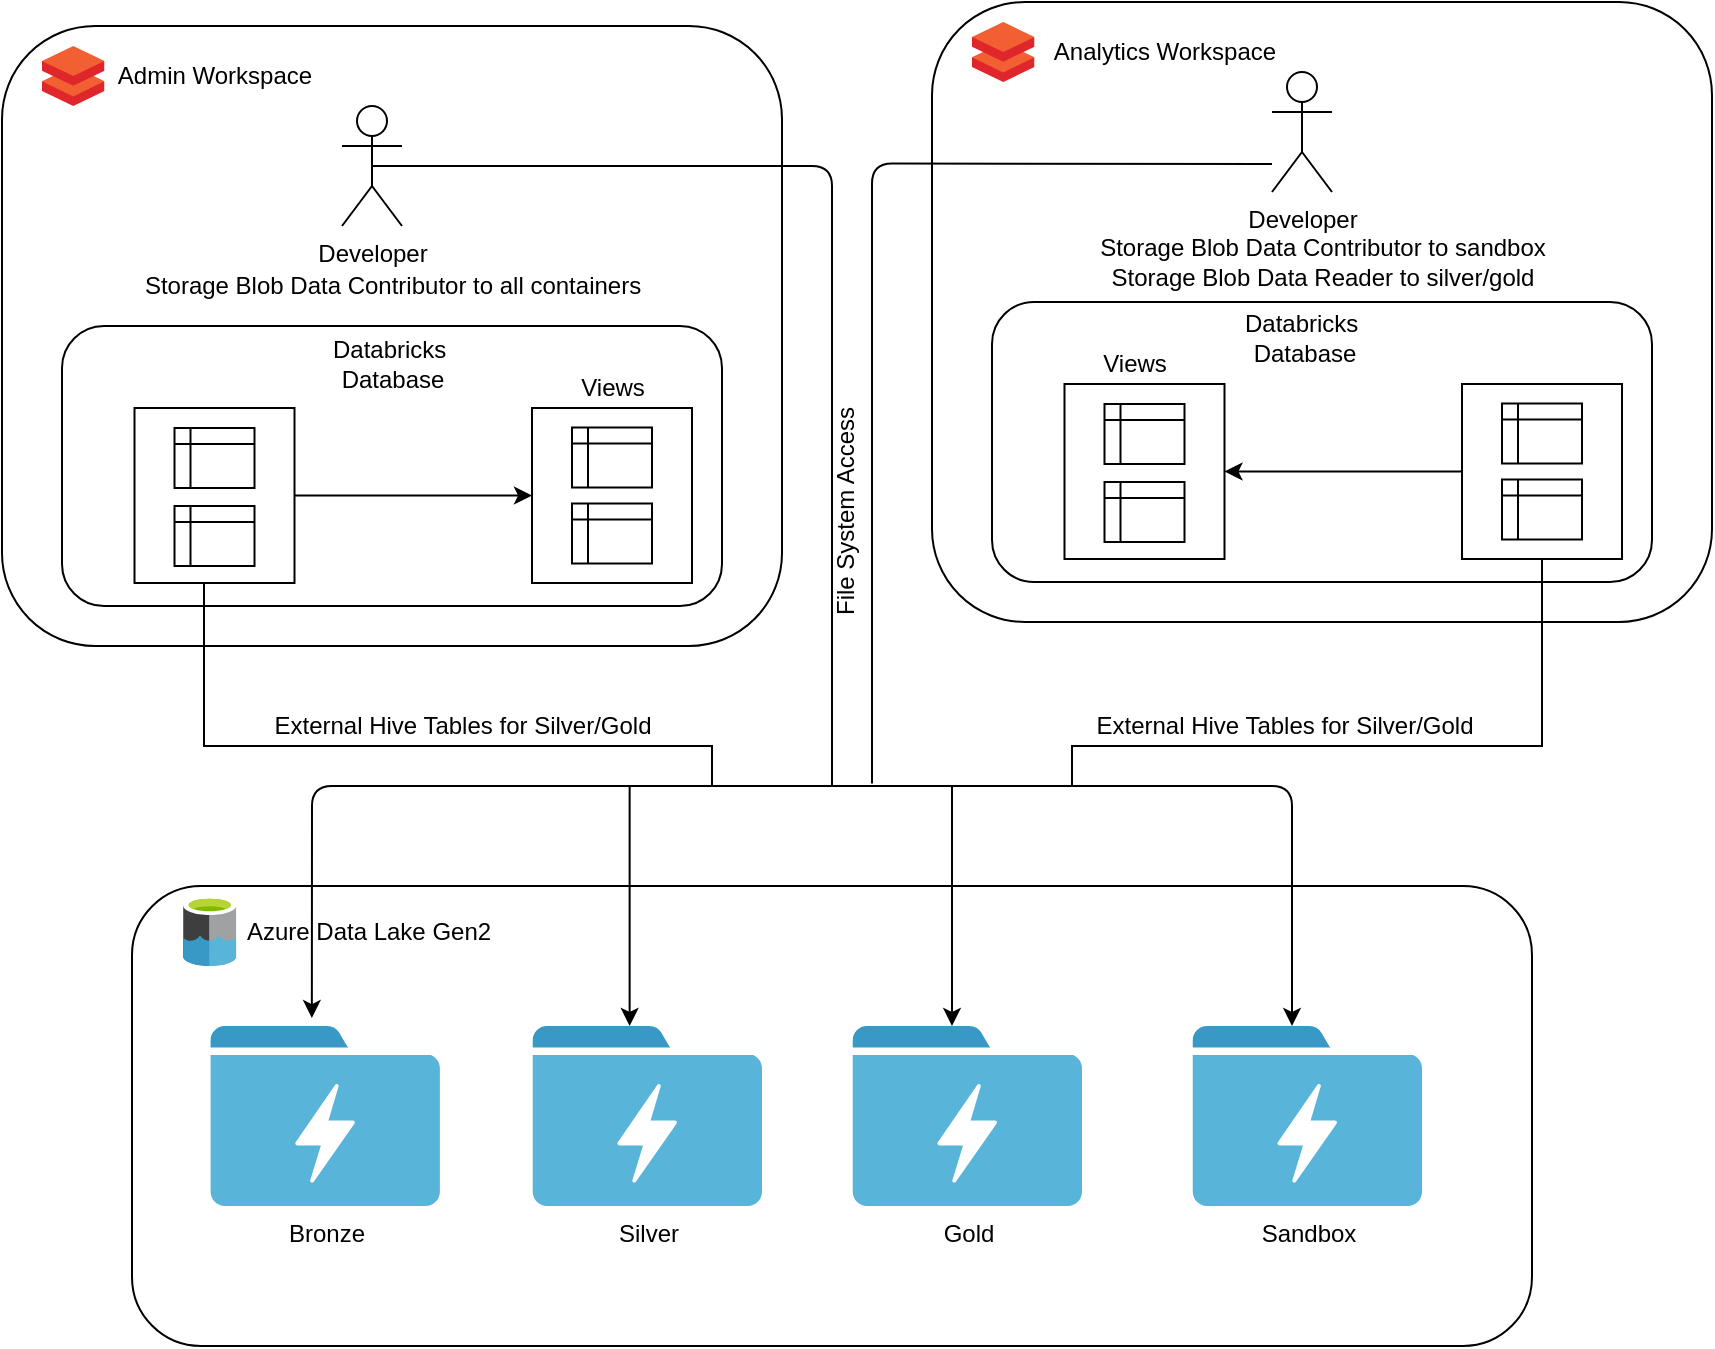 <mxfile version="13.6.6" type="device"><diagram id="Dv7FHd4BqTtyxhLGKrL5" name="Page-1"><mxGraphModel dx="1673" dy="934" grid="1" gridSize="10" guides="1" tooltips="1" connect="1" arrows="1" fold="1" page="1" pageScale="1" pageWidth="1100" pageHeight="850" math="0" shadow="0"><root><mxCell id="0"/><mxCell id="1" parent="0"/><mxCell id="vxr8_YKXQ8sqCZiA65ca-2" value="" style="rounded=1;whiteSpace=wrap;html=1;" parent="1" vertex="1"><mxGeometry x="135" y="150" width="390" height="310" as="geometry"/></mxCell><mxCell id="vxr8_YKXQ8sqCZiA65ca-3" value="" style="rounded=1;whiteSpace=wrap;html=1;" parent="1" vertex="1"><mxGeometry x="165" y="300" width="330" height="140" as="geometry"/></mxCell><mxCell id="vxr8_YKXQ8sqCZiA65ca-28" style="edgeStyle=orthogonalEdgeStyle;rounded=0;orthogonalLoop=1;jettySize=auto;html=1;exitX=0.5;exitY=1;exitDx=0;exitDy=0;endArrow=none;endFill=0;" parent="1" source="vxr8_YKXQ8sqCZiA65ca-27" edge="1"><mxGeometry relative="1" as="geometry"><mxPoint x="490" y="530" as="targetPoint"/><Array as="points"><mxPoint x="236" y="510"/><mxPoint x="490" y="510"/></Array></mxGeometry></mxCell><mxCell id="-74LzATNf0wI42xzplhl-6" style="edgeStyle=orthogonalEdgeStyle;rounded=0;orthogonalLoop=1;jettySize=auto;html=1;exitX=1;exitY=0.5;exitDx=0;exitDy=0;entryX=0;entryY=0.5;entryDx=0;entryDy=0;" edge="1" parent="1" source="vxr8_YKXQ8sqCZiA65ca-27" target="vxr8_YKXQ8sqCZiA65ca-29"><mxGeometry relative="1" as="geometry"/></mxCell><mxCell id="vxr8_YKXQ8sqCZiA65ca-27" value="" style="rounded=0;whiteSpace=wrap;html=1;" parent="1" vertex="1"><mxGeometry x="201.25" y="341" width="80" height="87.5" as="geometry"/></mxCell><mxCell id="vxr8_YKXQ8sqCZiA65ca-4" value="" style="aspect=fixed;html=1;points=[];align=center;image;fontSize=12;image=img/lib/mscae/Databricks.svg;" parent="1" vertex="1"><mxGeometry x="155" y="160" width="31.25" height="30" as="geometry"/></mxCell><mxCell id="vxr8_YKXQ8sqCZiA65ca-5" value="Admin Workspace" style="text;html=1;align=center;verticalAlign=middle;resizable=0;points=[];autosize=1;" parent="1" vertex="1"><mxGeometry x="186.25" y="165" width="110" height="20" as="geometry"/></mxCell><mxCell id="vxr8_YKXQ8sqCZiA65ca-6" value="Databricks&amp;nbsp;&lt;br&gt;Database" style="text;html=1;align=center;verticalAlign=middle;resizable=0;points=[];autosize=1;" parent="1" vertex="1"><mxGeometry x="290" y="304" width="80" height="30" as="geometry"/></mxCell><mxCell id="vxr8_YKXQ8sqCZiA65ca-7" value="Developer" style="shape=umlActor;verticalLabelPosition=bottom;labelBackgroundColor=#ffffff;verticalAlign=top;html=1;outlineConnect=0;" parent="1" vertex="1"><mxGeometry x="305" y="190" width="30" height="60" as="geometry"/></mxCell><mxCell id="vxr8_YKXQ8sqCZiA65ca-21" value="Storage Blob Data Contributor to all containers" style="text;html=1;align=center;verticalAlign=middle;resizable=0;points=[];autosize=1;" parent="1" vertex="1"><mxGeometry x="200" y="270" width="260" height="20" as="geometry"/></mxCell><mxCell id="vxr8_YKXQ8sqCZiA65ca-23" value="External Hive Tables for Silver/Gold" style="text;html=1;align=center;verticalAlign=middle;resizable=0;points=[];autosize=1;rotation=0;" parent="1" vertex="1"><mxGeometry x="265" y="490" width="200" height="20" as="geometry"/></mxCell><mxCell id="vxr8_YKXQ8sqCZiA65ca-24" value="" style="shape=internalStorage;whiteSpace=wrap;html=1;backgroundOutline=1;dx=8;dy=8;" parent="1" vertex="1"><mxGeometry x="221.25" y="390" width="40" height="30" as="geometry"/></mxCell><mxCell id="vxr8_YKXQ8sqCZiA65ca-25" value="" style="shape=internalStorage;whiteSpace=wrap;html=1;backgroundOutline=1;dx=8;dy=8;" parent="1" vertex="1"><mxGeometry x="221.25" y="351" width="40" height="30" as="geometry"/></mxCell><mxCell id="vxr8_YKXQ8sqCZiA65ca-29" value="" style="rounded=0;whiteSpace=wrap;html=1;" parent="1" vertex="1"><mxGeometry x="400" y="341" width="80" height="87.5" as="geometry"/></mxCell><mxCell id="vxr8_YKXQ8sqCZiA65ca-30" value="" style="shape=internalStorage;whiteSpace=wrap;html=1;backgroundOutline=1;dx=8;dy=8;" parent="1" vertex="1"><mxGeometry x="420" y="388.75" width="40" height="30" as="geometry"/></mxCell><mxCell id="vxr8_YKXQ8sqCZiA65ca-31" value="" style="shape=internalStorage;whiteSpace=wrap;html=1;backgroundOutline=1;dx=8;dy=8;" parent="1" vertex="1"><mxGeometry x="420" y="350.75" width="40" height="30" as="geometry"/></mxCell><mxCell id="vxr8_YKXQ8sqCZiA65ca-36" value="Views" style="text;html=1;align=center;verticalAlign=middle;resizable=0;points=[];autosize=1;rotation=0;" parent="1" vertex="1"><mxGeometry x="415" y="321" width="50" height="20" as="geometry"/></mxCell><mxCell id="vxr8_YKXQ8sqCZiA65ca-38" value="" style="group" parent="1" vertex="1" connectable="0"><mxGeometry x="200" y="580" width="700" height="230" as="geometry"/></mxCell><mxCell id="vxr8_YKXQ8sqCZiA65ca-1" value="" style="rounded=1;whiteSpace=wrap;html=1;" parent="vxr8_YKXQ8sqCZiA65ca-38" vertex="1"><mxGeometry width="700" height="230" as="geometry"/></mxCell><mxCell id="vxr8_YKXQ8sqCZiA65ca-11" value="Bronze" style="aspect=fixed;html=1;points=[];align=center;image;fontSize=12;image=img/lib/mscae/Data_Lake_Store.svg;" parent="vxr8_YKXQ8sqCZiA65ca-38" vertex="1"><mxGeometry x="38.923" y="70" width="115.38" height="90" as="geometry"/></mxCell><mxCell id="vxr8_YKXQ8sqCZiA65ca-12" value="" style="aspect=fixed;html=1;points=[];align=center;image;fontSize=12;image=img/lib/mscae/Data_Lake.svg;" parent="vxr8_YKXQ8sqCZiA65ca-38" vertex="1"><mxGeometry x="25.558" y="5" width="26.6" height="35" as="geometry"/></mxCell><mxCell id="vxr8_YKXQ8sqCZiA65ca-13" value="Azure Data Lake Gen2" style="text;html=1;align=center;verticalAlign=middle;resizable=0;points=[];autosize=1;" parent="vxr8_YKXQ8sqCZiA65ca-38" vertex="1"><mxGeometry x="48.16" y="12.5" width="140" height="20" as="geometry"/></mxCell><mxCell id="vxr8_YKXQ8sqCZiA65ca-14" value="Silver" style="aspect=fixed;html=1;points=[];align=center;image;fontSize=12;image=img/lib/mscae/Data_Lake_Store.svg;" parent="vxr8_YKXQ8sqCZiA65ca-38" vertex="1"><mxGeometry x="199.996" y="70" width="115.38" height="90" as="geometry"/></mxCell><mxCell id="vxr8_YKXQ8sqCZiA65ca-15" value="Gold" style="aspect=fixed;html=1;points=[];align=center;image;fontSize=12;image=img/lib/mscae/Data_Lake_Store.svg;" parent="vxr8_YKXQ8sqCZiA65ca-38" vertex="1"><mxGeometry x="360.002" y="70" width="115.38" height="90" as="geometry"/></mxCell><mxCell id="-74LzATNf0wI42xzplhl-1" value="Sandbox" style="aspect=fixed;html=1;points=[];align=center;image;fontSize=12;image=img/lib/mscae/Data_Lake_Store.svg;" vertex="1" parent="vxr8_YKXQ8sqCZiA65ca-38"><mxGeometry x="530.003" y="70" width="115.38" height="90" as="geometry"/></mxCell><mxCell id="vxr8_YKXQ8sqCZiA65ca-10" value="" style="endArrow=classic;startArrow=classic;html=1;exitX=0.442;exitY=-0.044;exitDx=0;exitDy=0;exitPerimeter=0;" parent="1" edge="1" source="vxr8_YKXQ8sqCZiA65ca-11"><mxGeometry width="50" height="50" relative="1" as="geometry"><mxPoint x="290" y="530" as="sourcePoint"/><mxPoint x="780" y="650" as="targetPoint"/><Array as="points"><mxPoint x="290" y="530"/><mxPoint x="780" y="530"/></Array></mxGeometry></mxCell><mxCell id="-74LzATNf0wI42xzplhl-2" value="" style="endArrow=classic;html=1;" edge="1" parent="1"><mxGeometry width="50" height="50" relative="1" as="geometry"><mxPoint x="610" y="530" as="sourcePoint"/><mxPoint x="610" y="650" as="targetPoint"/></mxGeometry></mxCell><mxCell id="-74LzATNf0wI42xzplhl-3" value="" style="endArrow=classic;html=1;" edge="1" parent="1"><mxGeometry width="50" height="50" relative="1" as="geometry"><mxPoint x="448.82" y="530.0" as="sourcePoint"/><mxPoint x="448.82" y="650.0" as="targetPoint"/></mxGeometry></mxCell><mxCell id="-74LzATNf0wI42xzplhl-7" value="" style="endArrow=none;html=1;endFill=0;exitX=0.5;exitY=0.5;exitDx=0;exitDy=0;exitPerimeter=0;" edge="1" parent="1" source="vxr8_YKXQ8sqCZiA65ca-7"><mxGeometry width="50" height="50" relative="1" as="geometry"><mxPoint x="550" y="240" as="sourcePoint"/><mxPoint x="550" y="530" as="targetPoint"/><Array as="points"><mxPoint x="550" y="220"/><mxPoint x="550" y="380"/></Array></mxGeometry></mxCell><mxCell id="-74LzATNf0wI42xzplhl-8" value="File System Access" style="text;html=1;align=center;verticalAlign=middle;resizable=0;points=[];autosize=1;rotation=-90;" vertex="1" parent="1"><mxGeometry x="497" y="383" width="120" height="20" as="geometry"/></mxCell><mxCell id="-74LzATNf0wI42xzplhl-25" value="" style="rounded=1;whiteSpace=wrap;html=1;" vertex="1" parent="1"><mxGeometry x="600" y="138" width="390" height="310" as="geometry"/></mxCell><mxCell id="-74LzATNf0wI42xzplhl-26" value="" style="rounded=1;whiteSpace=wrap;html=1;" vertex="1" parent="1"><mxGeometry x="630" y="288" width="330" height="140" as="geometry"/></mxCell><mxCell id="-74LzATNf0wI42xzplhl-27" style="edgeStyle=orthogonalEdgeStyle;rounded=0;orthogonalLoop=1;jettySize=auto;html=1;exitX=1;exitY=0.5;exitDx=0;exitDy=0;entryX=0;entryY=0.5;entryDx=0;entryDy=0;endArrow=none;endFill=0;startArrow=classic;startFill=1;" edge="1" parent="1" source="-74LzATNf0wI42xzplhl-28" target="-74LzATNf0wI42xzplhl-37"><mxGeometry relative="1" as="geometry"/></mxCell><mxCell id="-74LzATNf0wI42xzplhl-42" style="edgeStyle=orthogonalEdgeStyle;rounded=0;orthogonalLoop=1;jettySize=auto;html=1;endArrow=none;endFill=0;exitX=0.5;exitY=1;exitDx=0;exitDy=0;" edge="1" parent="1" source="-74LzATNf0wI42xzplhl-37"><mxGeometry relative="1" as="geometry"><mxPoint x="670" y="530.0" as="targetPoint"/><Array as="points"><mxPoint x="905" y="510"/><mxPoint x="670" y="510"/></Array></mxGeometry></mxCell><mxCell id="-74LzATNf0wI42xzplhl-28" value="" style="rounded=0;whiteSpace=wrap;html=1;" vertex="1" parent="1"><mxGeometry x="666.25" y="329" width="80" height="87.5" as="geometry"/></mxCell><mxCell id="-74LzATNf0wI42xzplhl-29" value="" style="aspect=fixed;html=1;points=[];align=center;image;fontSize=12;image=img/lib/mscae/Databricks.svg;" vertex="1" parent="1"><mxGeometry x="620" y="148" width="31.25" height="30" as="geometry"/></mxCell><mxCell id="-74LzATNf0wI42xzplhl-30" value="Analytics Workspace" style="text;html=1;align=center;verticalAlign=middle;resizable=0;points=[];autosize=1;" vertex="1" parent="1"><mxGeometry x="651.25" y="153" width="130" height="20" as="geometry"/></mxCell><mxCell id="-74LzATNf0wI42xzplhl-31" value="Databricks&amp;nbsp;&lt;br&gt;Database" style="text;html=1;align=center;verticalAlign=middle;resizable=0;points=[];autosize=1;" vertex="1" parent="1"><mxGeometry x="746.25" y="291" width="80" height="30" as="geometry"/></mxCell><mxCell id="-74LzATNf0wI42xzplhl-32" value="Developer" style="shape=umlActor;verticalLabelPosition=bottom;labelBackgroundColor=#ffffff;verticalAlign=top;html=1;outlineConnect=0;" vertex="1" parent="1"><mxGeometry x="770" y="173" width="30" height="60" as="geometry"/></mxCell><mxCell id="-74LzATNf0wI42xzplhl-33" value="Storage Blob Data Contributor to sandbox&lt;br&gt;Storage Blob Data Reader to silver/gold" style="text;html=1;align=center;verticalAlign=middle;resizable=0;points=[];autosize=1;" vertex="1" parent="1"><mxGeometry x="675" y="253" width="240" height="30" as="geometry"/></mxCell><mxCell id="-74LzATNf0wI42xzplhl-34" value="External Hive Tables for Silver/Gold" style="text;html=1;align=center;verticalAlign=middle;resizable=0;points=[];autosize=1;rotation=0;" vertex="1" parent="1"><mxGeometry x="676.25" y="490" width="200" height="20" as="geometry"/></mxCell><mxCell id="-74LzATNf0wI42xzplhl-35" value="" style="shape=internalStorage;whiteSpace=wrap;html=1;backgroundOutline=1;dx=8;dy=8;" vertex="1" parent="1"><mxGeometry x="686.25" y="378" width="40" height="30" as="geometry"/></mxCell><mxCell id="-74LzATNf0wI42xzplhl-36" value="" style="shape=internalStorage;whiteSpace=wrap;html=1;backgroundOutline=1;dx=8;dy=8;" vertex="1" parent="1"><mxGeometry x="686.25" y="339" width="40" height="30" as="geometry"/></mxCell><mxCell id="-74LzATNf0wI42xzplhl-37" value="" style="rounded=0;whiteSpace=wrap;html=1;" vertex="1" parent="1"><mxGeometry x="865" y="329" width="80" height="87.5" as="geometry"/></mxCell><mxCell id="-74LzATNf0wI42xzplhl-38" value="" style="shape=internalStorage;whiteSpace=wrap;html=1;backgroundOutline=1;dx=8;dy=8;" vertex="1" parent="1"><mxGeometry x="885" y="376.75" width="40" height="30" as="geometry"/></mxCell><mxCell id="-74LzATNf0wI42xzplhl-39" value="" style="shape=internalStorage;whiteSpace=wrap;html=1;backgroundOutline=1;dx=8;dy=8;" vertex="1" parent="1"><mxGeometry x="885" y="338.75" width="40" height="30" as="geometry"/></mxCell><mxCell id="-74LzATNf0wI42xzplhl-40" value="Views" style="text;html=1;align=center;verticalAlign=middle;resizable=0;points=[];autosize=1;rotation=0;" vertex="1" parent="1"><mxGeometry x="676.25" y="309" width="50" height="20" as="geometry"/></mxCell><mxCell id="-74LzATNf0wI42xzplhl-43" value="" style="endArrow=none;html=1;endFill=0;" edge="1" parent="1"><mxGeometry width="50" height="50" relative="1" as="geometry"><mxPoint x="770" y="219" as="sourcePoint"/><mxPoint x="570" y="528.75" as="targetPoint"/><Array as="points"><mxPoint x="570" y="218.75"/></Array></mxGeometry></mxCell></root></mxGraphModel></diagram></mxfile>
